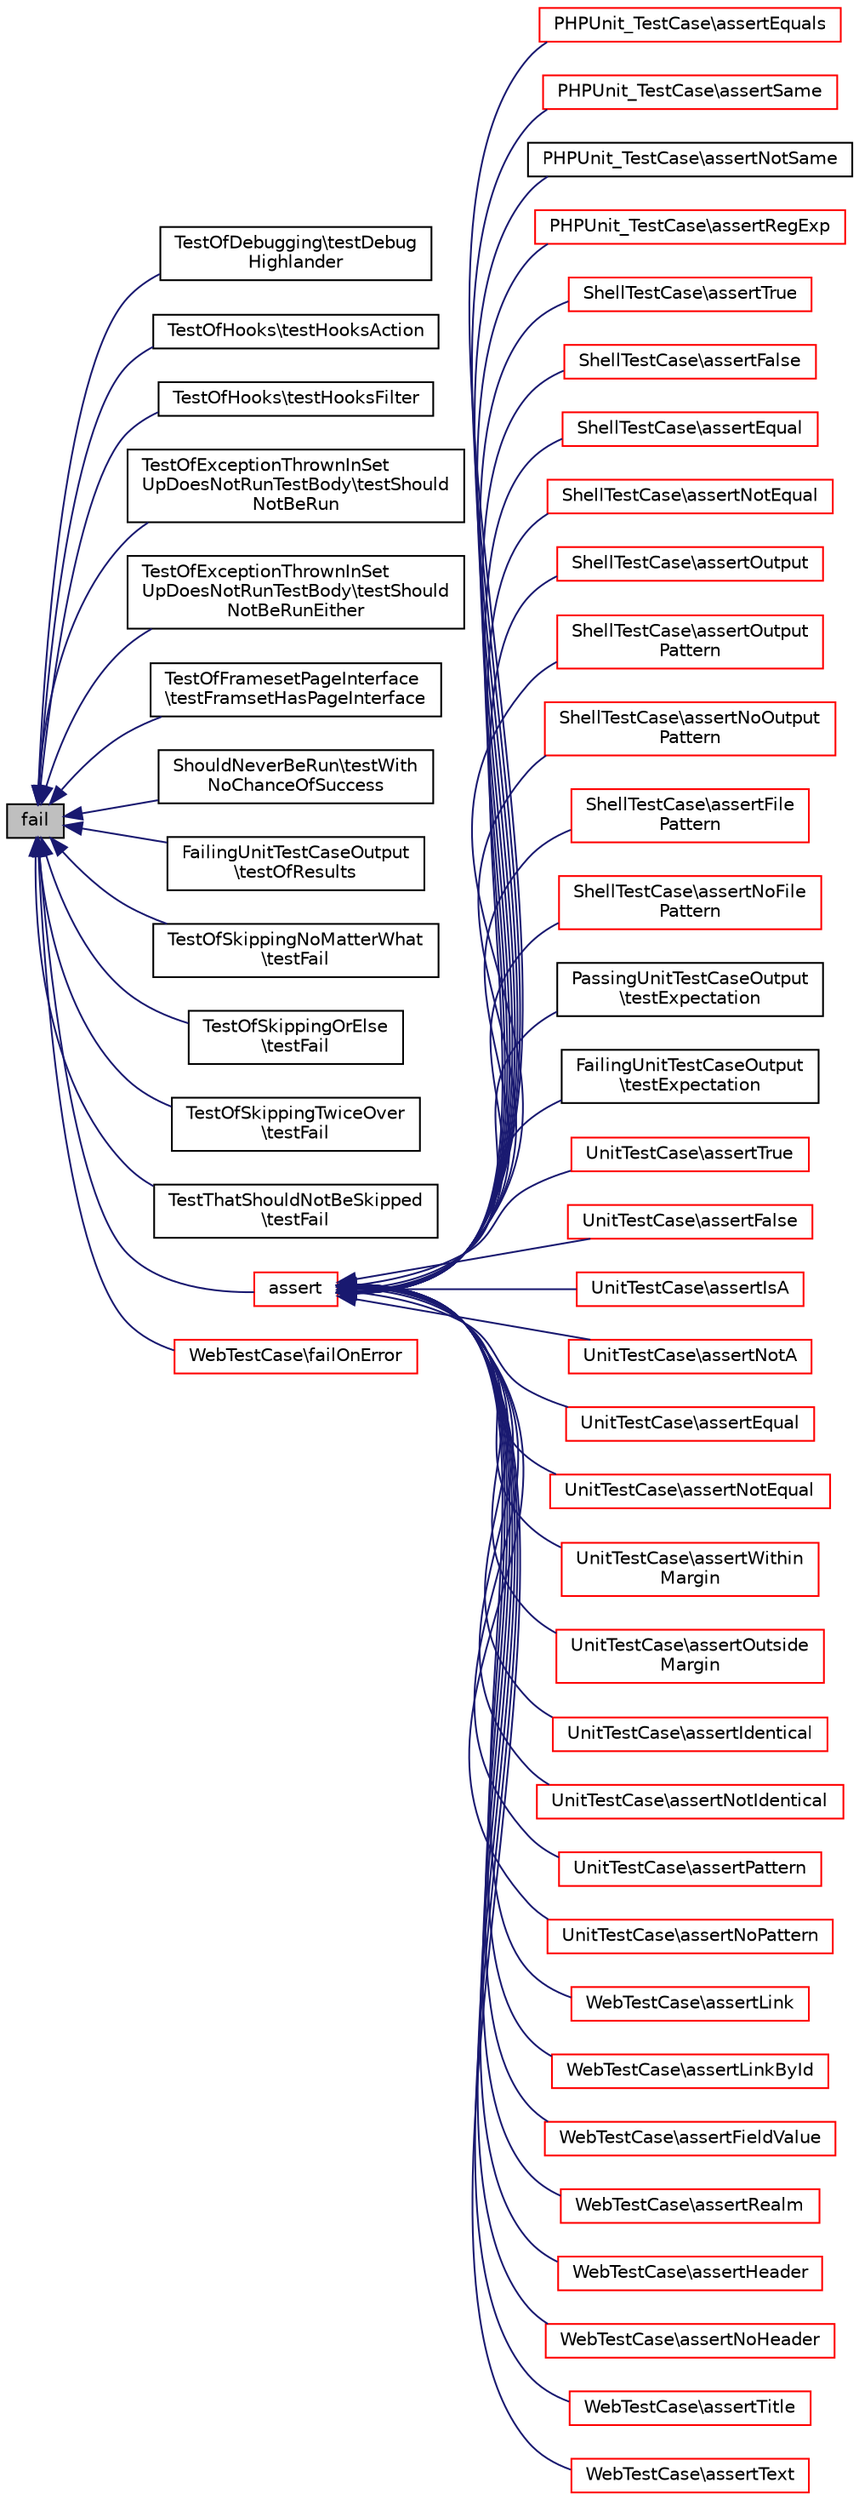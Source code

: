 digraph "fail"
{
  edge [fontname="Helvetica",fontsize="10",labelfontname="Helvetica",labelfontsize="10"];
  node [fontname="Helvetica",fontsize="10",shape=record];
  rankdir="LR";
  Node1 [label="fail",height=0.2,width=0.4,color="black", fillcolor="grey75", style="filled" fontcolor="black"];
  Node1 -> Node2 [dir="back",color="midnightblue",fontsize="10",style="solid",fontname="Helvetica"];
  Node2 [label="TestOfDebugging\\testDebug\lHighlander",height=0.2,width=0.4,color="black", fillcolor="white", style="filled",URL="$class_test_of_debugging.html#a51747496987a2122ea94e020704a79a0"];
  Node1 -> Node3 [dir="back",color="midnightblue",fontsize="10",style="solid",fontname="Helvetica"];
  Node3 [label="TestOfHooks\\testHooksAction",height=0.2,width=0.4,color="black", fillcolor="white", style="filled",URL="$class_test_of_hooks.html#abf97cafef78a40cf2eb067524c753087"];
  Node1 -> Node4 [dir="back",color="midnightblue",fontsize="10",style="solid",fontname="Helvetica"];
  Node4 [label="TestOfHooks\\testHooksFilter",height=0.2,width=0.4,color="black", fillcolor="white", style="filled",URL="$class_test_of_hooks.html#a5417479a4162aaae9416cf571a2168ba"];
  Node1 -> Node5 [dir="back",color="midnightblue",fontsize="10",style="solid",fontname="Helvetica"];
  Node5 [label="TestOfExceptionThrownInSet\lUpDoesNotRunTestBody\\testShould\lNotBeRun",height=0.2,width=0.4,color="black", fillcolor="white", style="filled",URL="$class_test_of_exception_thrown_in_set_up_does_not_run_test_body.html#a314256a42e3c1cf62e0f98aa371f7e3d"];
  Node1 -> Node6 [dir="back",color="midnightblue",fontsize="10",style="solid",fontname="Helvetica"];
  Node6 [label="TestOfExceptionThrownInSet\lUpDoesNotRunTestBody\\testShould\lNotBeRunEither",height=0.2,width=0.4,color="black", fillcolor="white", style="filled",URL="$class_test_of_exception_thrown_in_set_up_does_not_run_test_body.html#afb26b82dbc652efba66266fd125f8a3c"];
  Node1 -> Node7 [dir="back",color="midnightblue",fontsize="10",style="solid",fontname="Helvetica"];
  Node7 [label="TestOfFramesetPageInterface\l\\testFramsetHasPageInterface",height=0.2,width=0.4,color="black", fillcolor="white", style="filled",URL="$class_test_of_frameset_page_interface.html#a38e736d7e534bc447033cf7f731e80d5"];
  Node1 -> Node8 [dir="back",color="midnightblue",fontsize="10",style="solid",fontname="Helvetica"];
  Node8 [label="ShouldNeverBeRun\\testWith\lNoChanceOfSuccess",height=0.2,width=0.4,color="black", fillcolor="white", style="filled",URL="$class_should_never_be_run.html#a428ace9f68068cbde7c27c7a4dcc079b"];
  Node1 -> Node9 [dir="back",color="midnightblue",fontsize="10",style="solid",fontname="Helvetica"];
  Node9 [label="FailingUnitTestCaseOutput\l\\testOfResults",height=0.2,width=0.4,color="black", fillcolor="white", style="filled",URL="$class_failing_unit_test_case_output.html#a33be7992131da0328da09fac1b8a81f8"];
  Node1 -> Node10 [dir="back",color="midnightblue",fontsize="10",style="solid",fontname="Helvetica"];
  Node10 [label="TestOfSkippingNoMatterWhat\l\\testFail",height=0.2,width=0.4,color="black", fillcolor="white", style="filled",URL="$class_test_of_skipping_no_matter_what.html#a5646821af3c3d8899e68016b97ecca60"];
  Node1 -> Node11 [dir="back",color="midnightblue",fontsize="10",style="solid",fontname="Helvetica"];
  Node11 [label="TestOfSkippingOrElse\l\\testFail",height=0.2,width=0.4,color="black", fillcolor="white", style="filled",URL="$class_test_of_skipping_or_else.html#a5646821af3c3d8899e68016b97ecca60"];
  Node1 -> Node12 [dir="back",color="midnightblue",fontsize="10",style="solid",fontname="Helvetica"];
  Node12 [label="TestOfSkippingTwiceOver\l\\testFail",height=0.2,width=0.4,color="black", fillcolor="white", style="filled",URL="$class_test_of_skipping_twice_over.html#a5646821af3c3d8899e68016b97ecca60"];
  Node1 -> Node13 [dir="back",color="midnightblue",fontsize="10",style="solid",fontname="Helvetica"];
  Node13 [label="TestThatShouldNotBeSkipped\l\\testFail",height=0.2,width=0.4,color="black", fillcolor="white", style="filled",URL="$class_test_that_should_not_be_skipped.html#a5646821af3c3d8899e68016b97ecca60"];
  Node1 -> Node14 [dir="back",color="midnightblue",fontsize="10",style="solid",fontname="Helvetica"];
  Node14 [label="assert",height=0.2,width=0.4,color="red", fillcolor="white", style="filled",URL="$class_simple_test_case.html#a9be3866087958c52771a4eb0921a80f8"];
  Node14 -> Node15 [dir="back",color="midnightblue",fontsize="10",style="solid",fontname="Helvetica"];
  Node15 [label="PHPUnit_TestCase\\assertEquals",height=0.2,width=0.4,color="red", fillcolor="white", style="filled",URL="$class_p_h_p_unit___test_case.html#a31984252621195a16fbb21490512412b"];
  Node14 -> Node16 [dir="back",color="midnightblue",fontsize="10",style="solid",fontname="Helvetica"];
  Node16 [label="PHPUnit_TestCase\\assertSame",height=0.2,width=0.4,color="red", fillcolor="white", style="filled",URL="$class_p_h_p_unit___test_case.html#a9bf19559bfa3b6406f3ccf3227f31916"];
  Node14 -> Node17 [dir="back",color="midnightblue",fontsize="10",style="solid",fontname="Helvetica"];
  Node17 [label="PHPUnit_TestCase\\assertNotSame",height=0.2,width=0.4,color="black", fillcolor="white", style="filled",URL="$class_p_h_p_unit___test_case.html#a37ca54b8ca2bce5f02fe92a5b34e6765"];
  Node14 -> Node18 [dir="back",color="midnightblue",fontsize="10",style="solid",fontname="Helvetica"];
  Node18 [label="PHPUnit_TestCase\\assertRegExp",height=0.2,width=0.4,color="red", fillcolor="white", style="filled",URL="$class_p_h_p_unit___test_case.html#a38af0e777c5d80a87ea68a1fd857563c"];
  Node14 -> Node19 [dir="back",color="midnightblue",fontsize="10",style="solid",fontname="Helvetica"];
  Node19 [label="ShellTestCase\\assertTrue",height=0.2,width=0.4,color="red", fillcolor="white", style="filled",URL="$class_shell_test_case.html#ab90f895aa65b8ea7004c9224e7ade27c"];
  Node14 -> Node20 [dir="back",color="midnightblue",fontsize="10",style="solid",fontname="Helvetica"];
  Node20 [label="ShellTestCase\\assertFalse",height=0.2,width=0.4,color="red", fillcolor="white", style="filled",URL="$class_shell_test_case.html#a0529d6b26388de2ea70a390874aa8e5f"];
  Node14 -> Node21 [dir="back",color="midnightblue",fontsize="10",style="solid",fontname="Helvetica"];
  Node21 [label="ShellTestCase\\assertEqual",height=0.2,width=0.4,color="red", fillcolor="white", style="filled",URL="$class_shell_test_case.html#a70be2fac9a7e71ed4f4fb90f9563c85c"];
  Node14 -> Node22 [dir="back",color="midnightblue",fontsize="10",style="solid",fontname="Helvetica"];
  Node22 [label="ShellTestCase\\assertNotEqual",height=0.2,width=0.4,color="red", fillcolor="white", style="filled",URL="$class_shell_test_case.html#a456d5415d8862dfd88460a4864d4e7d4"];
  Node14 -> Node23 [dir="back",color="midnightblue",fontsize="10",style="solid",fontname="Helvetica"];
  Node23 [label="ShellTestCase\\assertOutput",height=0.2,width=0.4,color="red", fillcolor="white", style="filled",URL="$class_shell_test_case.html#a0caf5caf90b4deacc250532fedb7f6c6"];
  Node14 -> Node24 [dir="back",color="midnightblue",fontsize="10",style="solid",fontname="Helvetica"];
  Node24 [label="ShellTestCase\\assertOutput\lPattern",height=0.2,width=0.4,color="red", fillcolor="white", style="filled",URL="$class_shell_test_case.html#a041b80bc585cf142ba06ed70e7999b60"];
  Node14 -> Node25 [dir="back",color="midnightblue",fontsize="10",style="solid",fontname="Helvetica"];
  Node25 [label="ShellTestCase\\assertNoOutput\lPattern",height=0.2,width=0.4,color="red", fillcolor="white", style="filled",URL="$class_shell_test_case.html#a61803dc3fe3b9712d7fef5ffbeb4114f"];
  Node14 -> Node26 [dir="back",color="midnightblue",fontsize="10",style="solid",fontname="Helvetica"];
  Node26 [label="ShellTestCase\\assertFile\lPattern",height=0.2,width=0.4,color="red", fillcolor="white", style="filled",URL="$class_shell_test_case.html#a8c9aae66cae6a3ec1ca5a941f40e38d3"];
  Node14 -> Node27 [dir="back",color="midnightblue",fontsize="10",style="solid",fontname="Helvetica"];
  Node27 [label="ShellTestCase\\assertNoFile\lPattern",height=0.2,width=0.4,color="red", fillcolor="white", style="filled",URL="$class_shell_test_case.html#a9650c3768a41dbf02ecc634d4c548e55"];
  Node14 -> Node28 [dir="back",color="midnightblue",fontsize="10",style="solid",fontname="Helvetica"];
  Node28 [label="PassingUnitTestCaseOutput\l\\testExpectation",height=0.2,width=0.4,color="black", fillcolor="white", style="filled",URL="$class_passing_unit_test_case_output.html#a0d8ad70634117287e13173682324de4b"];
  Node14 -> Node29 [dir="back",color="midnightblue",fontsize="10",style="solid",fontname="Helvetica"];
  Node29 [label="FailingUnitTestCaseOutput\l\\testExpectation",height=0.2,width=0.4,color="black", fillcolor="white", style="filled",URL="$class_failing_unit_test_case_output.html#a0d8ad70634117287e13173682324de4b"];
  Node14 -> Node30 [dir="back",color="midnightblue",fontsize="10",style="solid",fontname="Helvetica"];
  Node30 [label="UnitTestCase\\assertTrue",height=0.2,width=0.4,color="red", fillcolor="white", style="filled",URL="$class_unit_test_case.html#a0b1a5fbb86c56cd7ab7d1dced7af0cad"];
  Node14 -> Node31 [dir="back",color="midnightblue",fontsize="10",style="solid",fontname="Helvetica"];
  Node31 [label="UnitTestCase\\assertFalse",height=0.2,width=0.4,color="red", fillcolor="white", style="filled",URL="$class_unit_test_case.html#a0529d6b26388de2ea70a390874aa8e5f"];
  Node14 -> Node32 [dir="back",color="midnightblue",fontsize="10",style="solid",fontname="Helvetica"];
  Node32 [label="UnitTestCase\\assertIsA",height=0.2,width=0.4,color="red", fillcolor="white", style="filled",URL="$class_unit_test_case.html#ad4cc633882e5fdb06720737d8348b80b"];
  Node14 -> Node33 [dir="back",color="midnightblue",fontsize="10",style="solid",fontname="Helvetica"];
  Node33 [label="UnitTestCase\\assertNotA",height=0.2,width=0.4,color="red", fillcolor="white", style="filled",URL="$class_unit_test_case.html#ad15664183eec3167fbbac6b92f4ae37e"];
  Node14 -> Node34 [dir="back",color="midnightblue",fontsize="10",style="solid",fontname="Helvetica"];
  Node34 [label="UnitTestCase\\assertEqual",height=0.2,width=0.4,color="red", fillcolor="white", style="filled",URL="$class_unit_test_case.html#a4dfd80fc987c7176bc85e680aeb98161"];
  Node14 -> Node35 [dir="back",color="midnightblue",fontsize="10",style="solid",fontname="Helvetica"];
  Node35 [label="UnitTestCase\\assertNotEqual",height=0.2,width=0.4,color="red", fillcolor="white", style="filled",URL="$class_unit_test_case.html#a7309392791c253e034cff15cea5990dc"];
  Node14 -> Node36 [dir="back",color="midnightblue",fontsize="10",style="solid",fontname="Helvetica"];
  Node36 [label="UnitTestCase\\assertWithin\lMargin",height=0.2,width=0.4,color="red", fillcolor="white", style="filled",URL="$class_unit_test_case.html#a2d77ab3a5a7daa3c0733ce7895d34da0"];
  Node14 -> Node37 [dir="back",color="midnightblue",fontsize="10",style="solid",fontname="Helvetica"];
  Node37 [label="UnitTestCase\\assertOutside\lMargin",height=0.2,width=0.4,color="red", fillcolor="white", style="filled",URL="$class_unit_test_case.html#a4e69823431b403242b6ad0eed30a36e6"];
  Node14 -> Node38 [dir="back",color="midnightblue",fontsize="10",style="solid",fontname="Helvetica"];
  Node38 [label="UnitTestCase\\assertIdentical",height=0.2,width=0.4,color="red", fillcolor="white", style="filled",URL="$class_unit_test_case.html#a3cff1cbfb5adaab99797d5fc5e91cebd"];
  Node14 -> Node39 [dir="back",color="midnightblue",fontsize="10",style="solid",fontname="Helvetica"];
  Node39 [label="UnitTestCase\\assertNotIdentical",height=0.2,width=0.4,color="red", fillcolor="white", style="filled",URL="$class_unit_test_case.html#a410f7ffe7f6fdcd69566a5c57b3356d1"];
  Node14 -> Node40 [dir="back",color="midnightblue",fontsize="10",style="solid",fontname="Helvetica"];
  Node40 [label="UnitTestCase\\assertPattern",height=0.2,width=0.4,color="red", fillcolor="white", style="filled",URL="$class_unit_test_case.html#a4a39d1382a8934af6e8ad61c6a219494"];
  Node14 -> Node41 [dir="back",color="midnightblue",fontsize="10",style="solid",fontname="Helvetica"];
  Node41 [label="UnitTestCase\\assertNoPattern",height=0.2,width=0.4,color="red", fillcolor="white", style="filled",URL="$class_unit_test_case.html#a1c65eebd2a3dbf54c3421eb774ab6c17"];
  Node14 -> Node42 [dir="back",color="midnightblue",fontsize="10",style="solid",fontname="Helvetica"];
  Node42 [label="WebTestCase\\assertLink",height=0.2,width=0.4,color="red", fillcolor="white", style="filled",URL="$class_web_test_case.html#ab794eef204bc02f7fa9f0ca0f3aa16a8"];
  Node14 -> Node43 [dir="back",color="midnightblue",fontsize="10",style="solid",fontname="Helvetica"];
  Node43 [label="WebTestCase\\assertLinkById",height=0.2,width=0.4,color="red", fillcolor="white", style="filled",URL="$class_web_test_case.html#a2b62c37110f5498308231b2004fe4ad7"];
  Node14 -> Node44 [dir="back",color="midnightblue",fontsize="10",style="solid",fontname="Helvetica"];
  Node44 [label="WebTestCase\\assertFieldValue",height=0.2,width=0.4,color="red", fillcolor="white", style="filled",URL="$class_web_test_case.html#a35c49db6024b3e903098d7bdf5ed2ac9"];
  Node14 -> Node45 [dir="back",color="midnightblue",fontsize="10",style="solid",fontname="Helvetica"];
  Node45 [label="WebTestCase\\assertRealm",height=0.2,width=0.4,color="red", fillcolor="white", style="filled",URL="$class_web_test_case.html#a051e987e3a24199a26eea0366a9d1493"];
  Node14 -> Node46 [dir="back",color="midnightblue",fontsize="10",style="solid",fontname="Helvetica"];
  Node46 [label="WebTestCase\\assertHeader",height=0.2,width=0.4,color="red", fillcolor="white", style="filled",URL="$class_web_test_case.html#a3ed9e42d4ec6f20e3afe4188b6bd5865"];
  Node14 -> Node47 [dir="back",color="midnightblue",fontsize="10",style="solid",fontname="Helvetica"];
  Node47 [label="WebTestCase\\assertNoHeader",height=0.2,width=0.4,color="red", fillcolor="white", style="filled",URL="$class_web_test_case.html#acf8de29b25e0d4723dc9ea4cfeaa45a3"];
  Node14 -> Node48 [dir="back",color="midnightblue",fontsize="10",style="solid",fontname="Helvetica"];
  Node48 [label="WebTestCase\\assertTitle",height=0.2,width=0.4,color="red", fillcolor="white", style="filled",URL="$class_web_test_case.html#a4e9e97c74d4b5c1fad158a0a4688dad2"];
  Node14 -> Node49 [dir="back",color="midnightblue",fontsize="10",style="solid",fontname="Helvetica"];
  Node49 [label="WebTestCase\\assertText",height=0.2,width=0.4,color="red", fillcolor="white", style="filled",URL="$class_web_test_case.html#af295e4c06d20dd3eea274c713f4a9fbd"];
  Node1 -> Node50 [dir="back",color="midnightblue",fontsize="10",style="solid",fontname="Helvetica"];
  Node50 [label="WebTestCase\\failOnError",height=0.2,width=0.4,color="red", fillcolor="white", style="filled",URL="$class_web_test_case.html#a7a73f8af1728ee203f7246162b7dbabe"];
}

